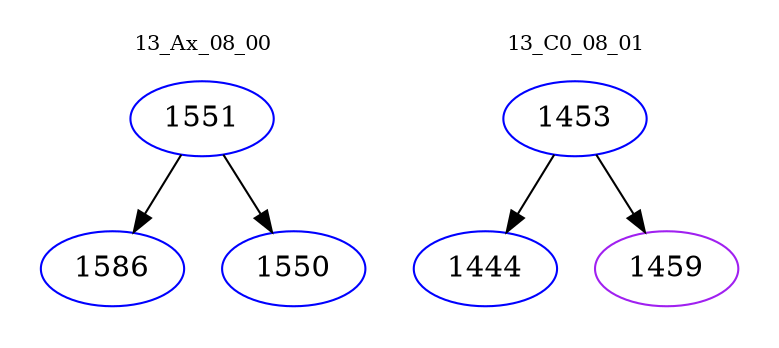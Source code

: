 digraph{
subgraph cluster_0 {
color = white
label = "13_Ax_08_00";
fontsize=10;
T0_1551 [label="1551", color="blue"]
T0_1551 -> T0_1586 [color="black"]
T0_1586 [label="1586", color="blue"]
T0_1551 -> T0_1550 [color="black"]
T0_1550 [label="1550", color="blue"]
}
subgraph cluster_1 {
color = white
label = "13_C0_08_01";
fontsize=10;
T1_1453 [label="1453", color="blue"]
T1_1453 -> T1_1444 [color="black"]
T1_1444 [label="1444", color="blue"]
T1_1453 -> T1_1459 [color="black"]
T1_1459 [label="1459", color="purple"]
}
}

